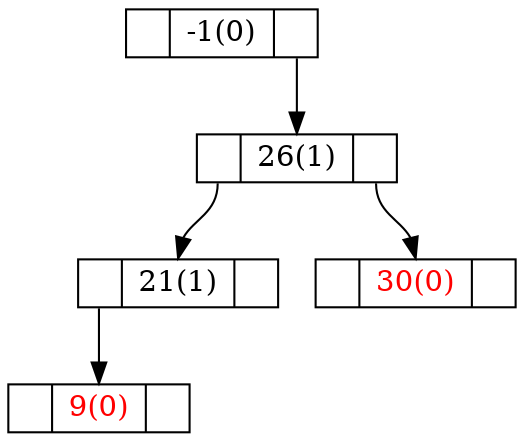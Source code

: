 digraph G {
node [shape = record, height = .1, color = "black"];
-1[label = "<L> |<D> -1(0)|<R> "];
26[label = "<L> |<D> 26(1)|<R> "];
21[label = "<L> |<D> 21(1)|<R> "];
30[label = "<L> |<D> 30(0)|<R> ",fontcolor="red"];
9[label = "<L> |<D> 9(0)|<R> ",fontcolor="red"];
"-1":R -> "26":D;
"26":L -> "21":D;
"26":R -> "30":D;
"21":L -> "9":D;
}
